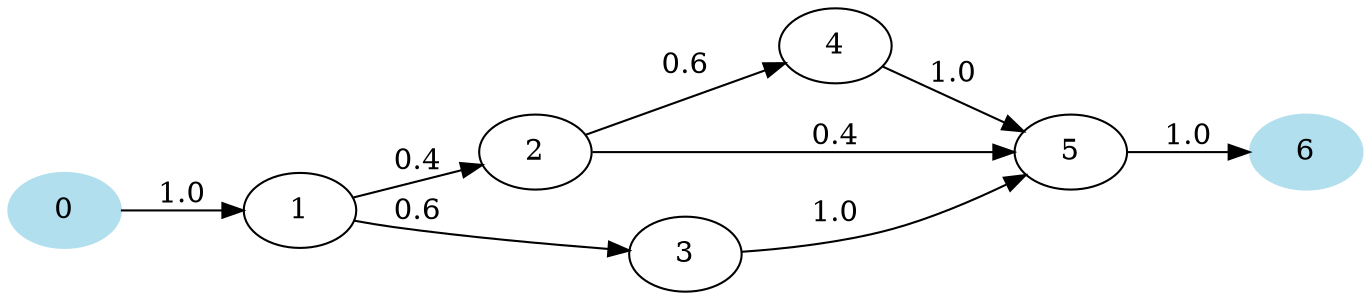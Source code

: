 digraph QS {
	graph [rankdir=LR]
	0 [label=0 color=lightblue2 style=filled]
	1 [label=1]
	2 [label=2]
	3 [label=3]
	4 [label=4]
	5 [label=5]
	6 [label=6 color=lightblue2 style=filled]
	0 -> 1 [label=1.0]
	1 -> 2 [label=0.4]
	1 -> 3 [label=0.6]
	2 -> 4 [label=0.6]
	2 -> 5 [label=0.4]
	3 -> 5 [label=1.0]
	4 -> 5 [label=1.0]
	5 -> 6 [label=1.0]
}
